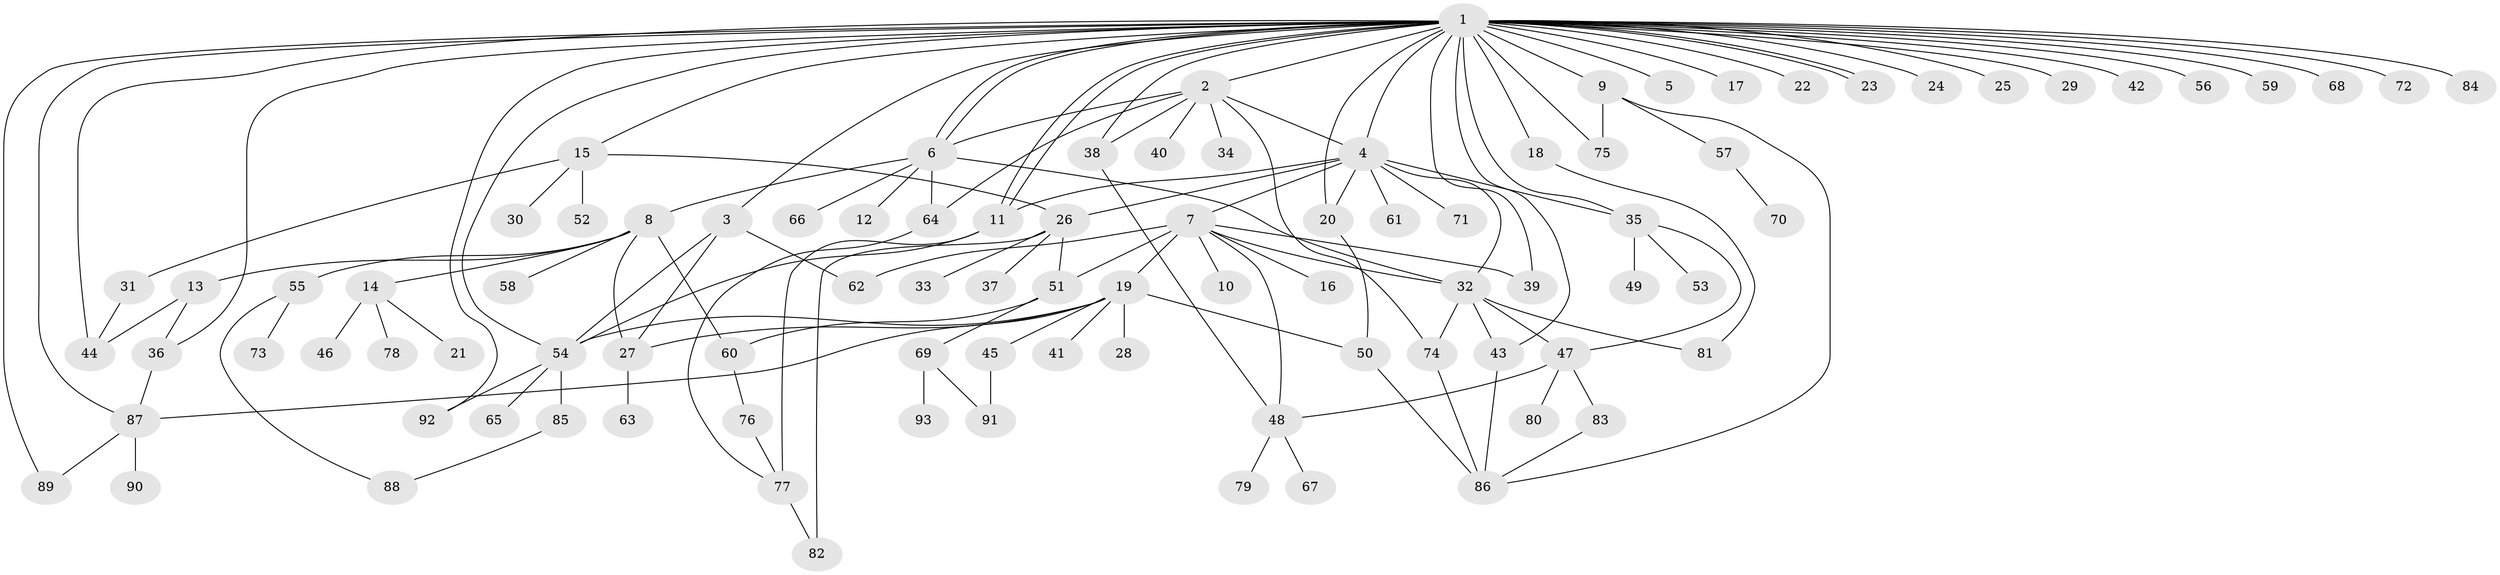 // coarse degree distribution, {1: 0.7837837837837838, 2: 0.10810810810810811, 12: 0.02702702702702703, 3: 0.02702702702702703, 22: 0.02702702702702703, 4: 0.02702702702702703}
// Generated by graph-tools (version 1.1) at 2025/51/03/04/25 21:51:10]
// undirected, 93 vertices, 138 edges
graph export_dot {
graph [start="1"]
  node [color=gray90,style=filled];
  1;
  2;
  3;
  4;
  5;
  6;
  7;
  8;
  9;
  10;
  11;
  12;
  13;
  14;
  15;
  16;
  17;
  18;
  19;
  20;
  21;
  22;
  23;
  24;
  25;
  26;
  27;
  28;
  29;
  30;
  31;
  32;
  33;
  34;
  35;
  36;
  37;
  38;
  39;
  40;
  41;
  42;
  43;
  44;
  45;
  46;
  47;
  48;
  49;
  50;
  51;
  52;
  53;
  54;
  55;
  56;
  57;
  58;
  59;
  60;
  61;
  62;
  63;
  64;
  65;
  66;
  67;
  68;
  69;
  70;
  71;
  72;
  73;
  74;
  75;
  76;
  77;
  78;
  79;
  80;
  81;
  82;
  83;
  84;
  85;
  86;
  87;
  88;
  89;
  90;
  91;
  92;
  93;
  1 -- 2;
  1 -- 3;
  1 -- 4;
  1 -- 5;
  1 -- 6;
  1 -- 6;
  1 -- 9;
  1 -- 11;
  1 -- 11;
  1 -- 15;
  1 -- 17;
  1 -- 18;
  1 -- 20;
  1 -- 22;
  1 -- 23;
  1 -- 23;
  1 -- 24;
  1 -- 25;
  1 -- 29;
  1 -- 35;
  1 -- 36;
  1 -- 38;
  1 -- 39;
  1 -- 42;
  1 -- 43;
  1 -- 44;
  1 -- 54;
  1 -- 56;
  1 -- 59;
  1 -- 68;
  1 -- 72;
  1 -- 75;
  1 -- 84;
  1 -- 87;
  1 -- 89;
  1 -- 92;
  2 -- 4;
  2 -- 6;
  2 -- 34;
  2 -- 38;
  2 -- 40;
  2 -- 64;
  2 -- 74;
  3 -- 27;
  3 -- 54;
  3 -- 62;
  4 -- 7;
  4 -- 11;
  4 -- 20;
  4 -- 26;
  4 -- 32;
  4 -- 35;
  4 -- 61;
  4 -- 71;
  6 -- 8;
  6 -- 12;
  6 -- 32;
  6 -- 64;
  6 -- 66;
  7 -- 10;
  7 -- 16;
  7 -- 19;
  7 -- 32;
  7 -- 39;
  7 -- 48;
  7 -- 51;
  7 -- 62;
  8 -- 13;
  8 -- 14;
  8 -- 27;
  8 -- 55;
  8 -- 58;
  8 -- 60;
  9 -- 57;
  9 -- 75;
  9 -- 86;
  11 -- 54;
  11 -- 77;
  13 -- 36;
  13 -- 44;
  14 -- 21;
  14 -- 46;
  14 -- 78;
  15 -- 26;
  15 -- 30;
  15 -- 31;
  15 -- 52;
  18 -- 81;
  19 -- 27;
  19 -- 28;
  19 -- 41;
  19 -- 45;
  19 -- 50;
  19 -- 54;
  19 -- 87;
  20 -- 50;
  26 -- 33;
  26 -- 37;
  26 -- 51;
  26 -- 82;
  27 -- 63;
  31 -- 44;
  32 -- 43;
  32 -- 47;
  32 -- 74;
  32 -- 81;
  35 -- 47;
  35 -- 49;
  35 -- 53;
  36 -- 87;
  38 -- 48;
  43 -- 86;
  45 -- 91;
  47 -- 48;
  47 -- 80;
  47 -- 83;
  48 -- 67;
  48 -- 79;
  50 -- 86;
  51 -- 60;
  51 -- 69;
  54 -- 65;
  54 -- 85;
  54 -- 92;
  55 -- 73;
  55 -- 88;
  57 -- 70;
  60 -- 76;
  64 -- 77;
  69 -- 91;
  69 -- 93;
  74 -- 86;
  76 -- 77;
  77 -- 82;
  83 -- 86;
  85 -- 88;
  87 -- 89;
  87 -- 90;
}
